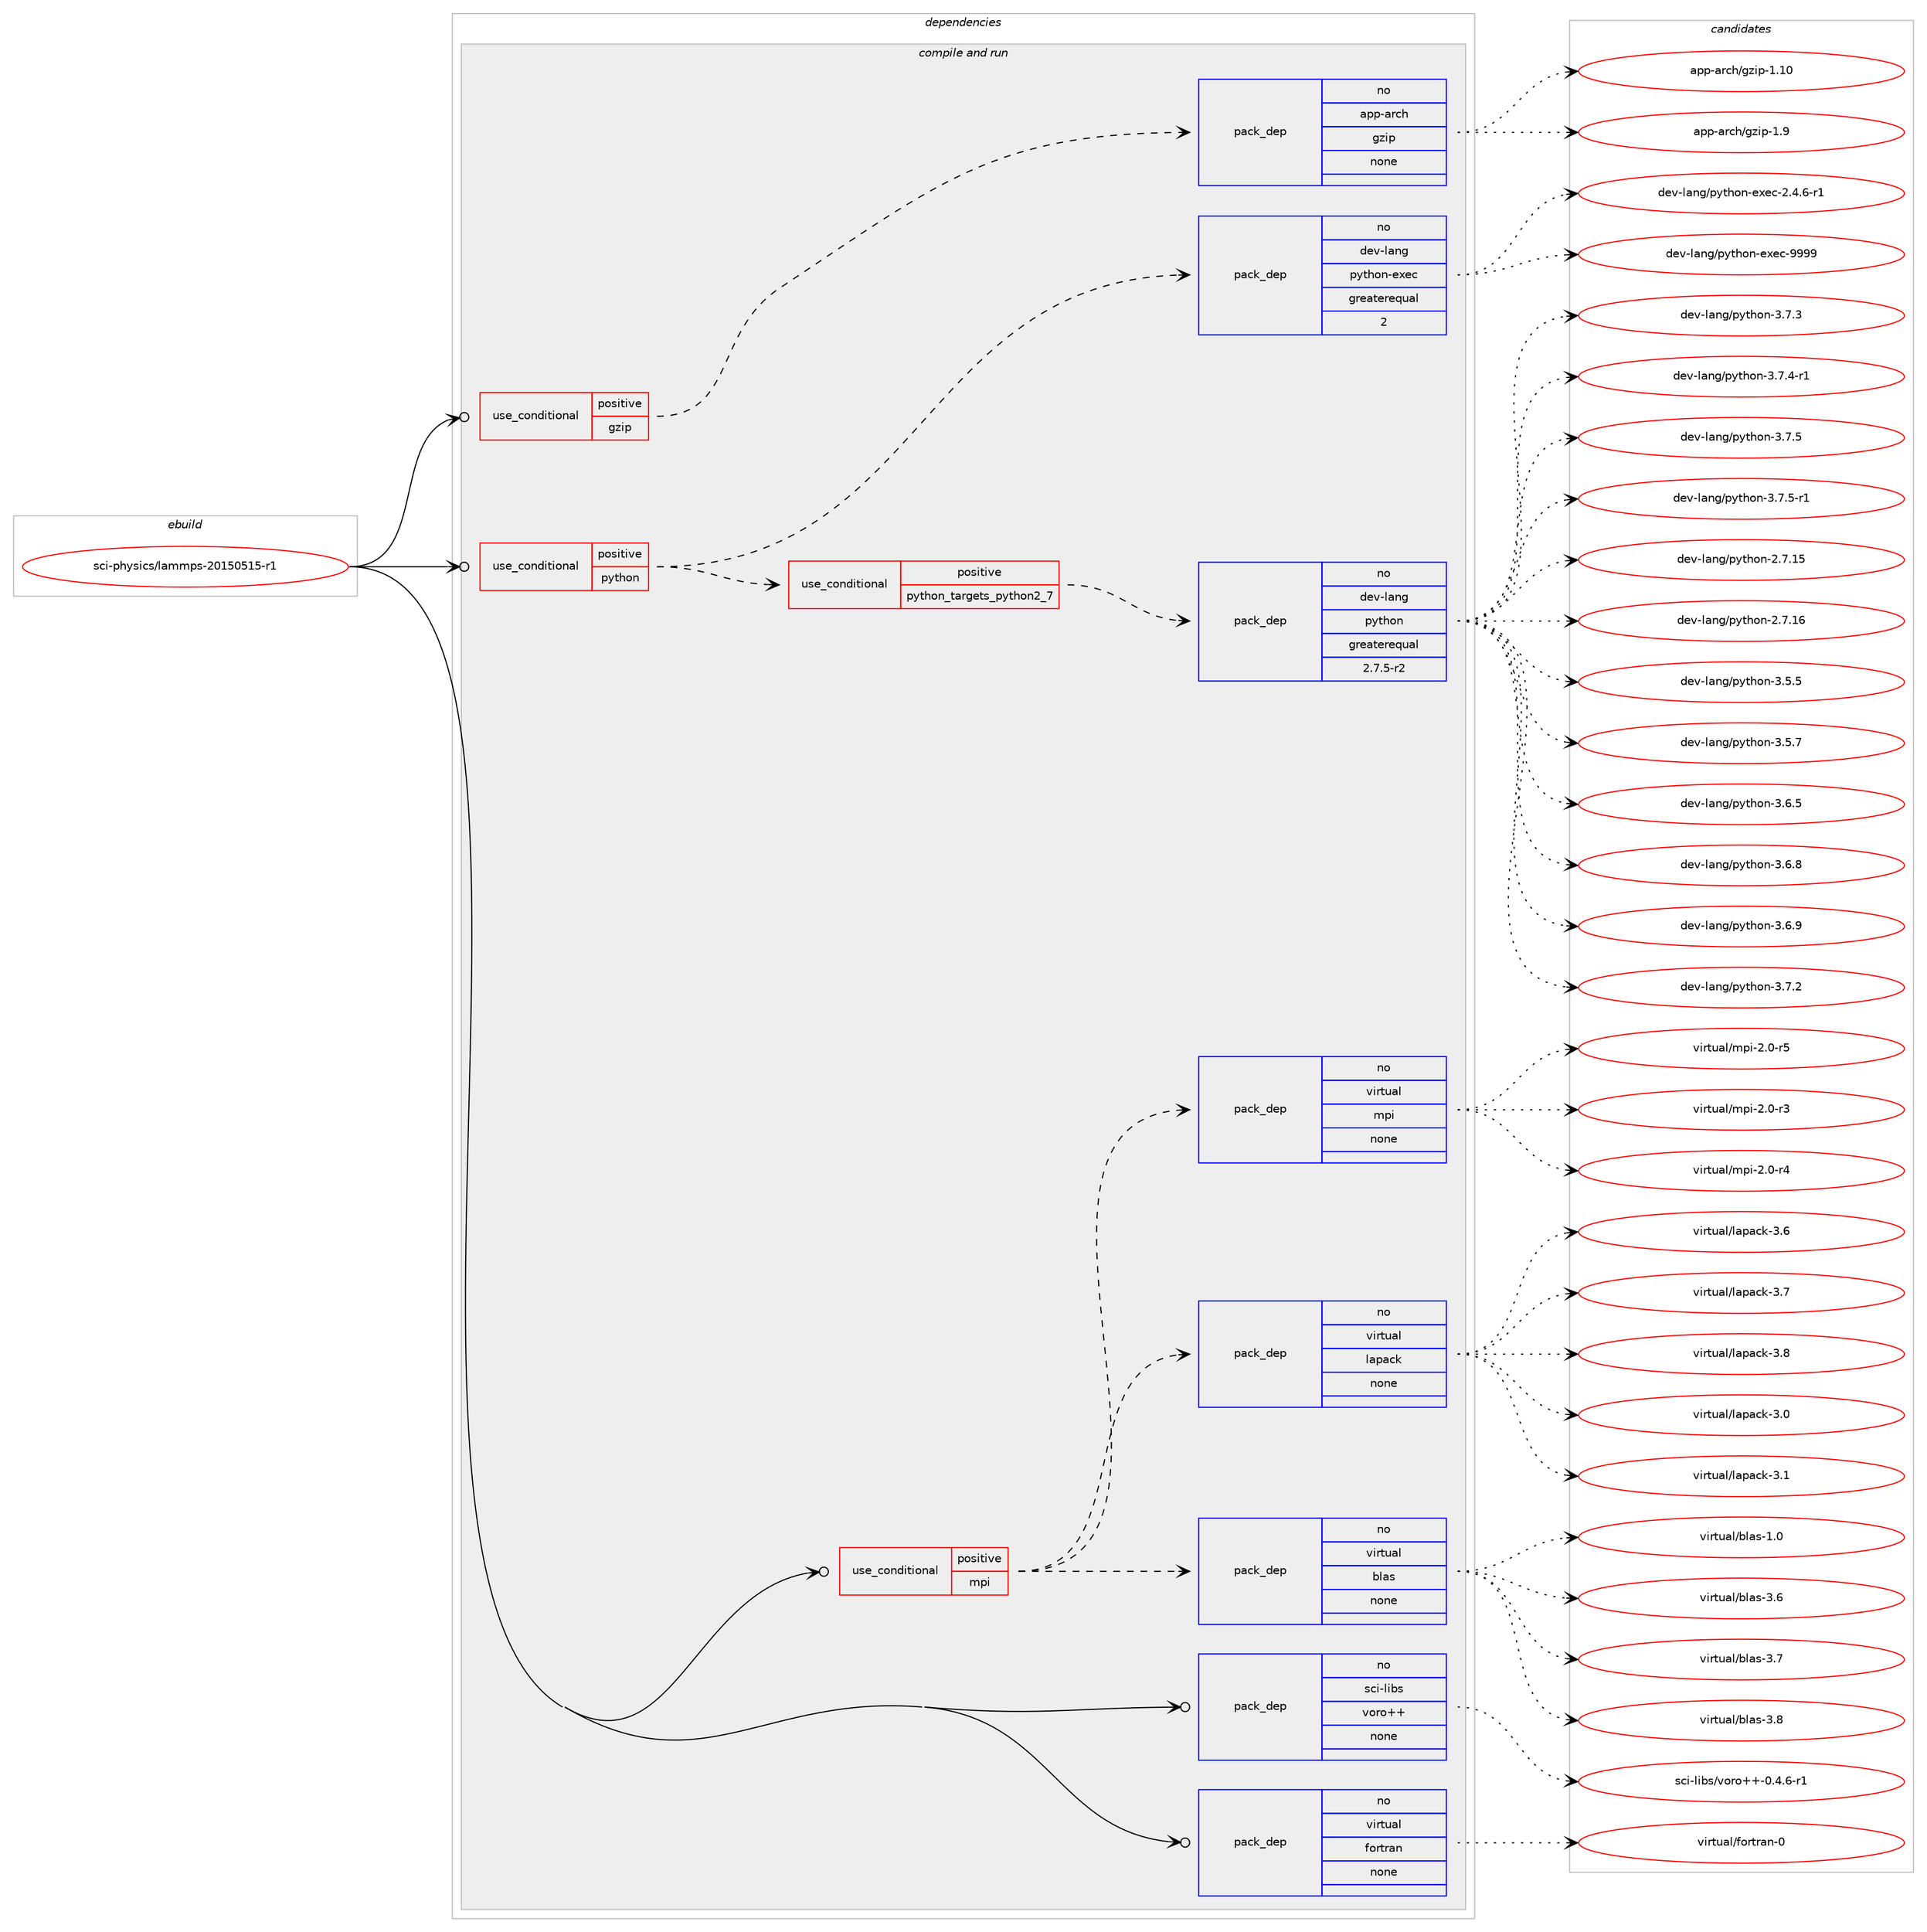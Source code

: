 digraph prolog {

# *************
# Graph options
# *************

newrank=true;
concentrate=true;
compound=true;
graph [rankdir=LR,fontname=Helvetica,fontsize=10,ranksep=1.5];#, ranksep=2.5, nodesep=0.2];
edge  [arrowhead=vee];
node  [fontname=Helvetica,fontsize=10];

# **********
# The ebuild
# **********

subgraph cluster_leftcol {
color=gray;
rank=same;
label=<<i>ebuild</i>>;
id [label="sci-physics/lammps-20150515-r1", color=red, width=4, href="../sci-physics/lammps-20150515-r1.svg"];
}

# ****************
# The dependencies
# ****************

subgraph cluster_midcol {
color=gray;
label=<<i>dependencies</i>>;
subgraph cluster_compile {
fillcolor="#eeeeee";
style=filled;
label=<<i>compile</i>>;
}
subgraph cluster_compileandrun {
fillcolor="#eeeeee";
style=filled;
label=<<i>compile and run</i>>;
subgraph cond209559 {
dependency863405 [label=<<TABLE BORDER="0" CELLBORDER="1" CELLSPACING="0" CELLPADDING="4"><TR><TD ROWSPAN="3" CELLPADDING="10">use_conditional</TD></TR><TR><TD>positive</TD></TR><TR><TD>gzip</TD></TR></TABLE>>, shape=none, color=red];
subgraph pack638578 {
dependency863406 [label=<<TABLE BORDER="0" CELLBORDER="1" CELLSPACING="0" CELLPADDING="4" WIDTH="220"><TR><TD ROWSPAN="6" CELLPADDING="30">pack_dep</TD></TR><TR><TD WIDTH="110">no</TD></TR><TR><TD>app-arch</TD></TR><TR><TD>gzip</TD></TR><TR><TD>none</TD></TR><TR><TD></TD></TR></TABLE>>, shape=none, color=blue];
}
dependency863405:e -> dependency863406:w [weight=20,style="dashed",arrowhead="vee"];
}
id:e -> dependency863405:w [weight=20,style="solid",arrowhead="odotvee"];
subgraph cond209560 {
dependency863407 [label=<<TABLE BORDER="0" CELLBORDER="1" CELLSPACING="0" CELLPADDING="4"><TR><TD ROWSPAN="3" CELLPADDING="10">use_conditional</TD></TR><TR><TD>positive</TD></TR><TR><TD>mpi</TD></TR></TABLE>>, shape=none, color=red];
subgraph pack638579 {
dependency863408 [label=<<TABLE BORDER="0" CELLBORDER="1" CELLSPACING="0" CELLPADDING="4" WIDTH="220"><TR><TD ROWSPAN="6" CELLPADDING="30">pack_dep</TD></TR><TR><TD WIDTH="110">no</TD></TR><TR><TD>virtual</TD></TR><TR><TD>blas</TD></TR><TR><TD>none</TD></TR><TR><TD></TD></TR></TABLE>>, shape=none, color=blue];
}
dependency863407:e -> dependency863408:w [weight=20,style="dashed",arrowhead="vee"];
subgraph pack638580 {
dependency863409 [label=<<TABLE BORDER="0" CELLBORDER="1" CELLSPACING="0" CELLPADDING="4" WIDTH="220"><TR><TD ROWSPAN="6" CELLPADDING="30">pack_dep</TD></TR><TR><TD WIDTH="110">no</TD></TR><TR><TD>virtual</TD></TR><TR><TD>lapack</TD></TR><TR><TD>none</TD></TR><TR><TD></TD></TR></TABLE>>, shape=none, color=blue];
}
dependency863407:e -> dependency863409:w [weight=20,style="dashed",arrowhead="vee"];
subgraph pack638581 {
dependency863410 [label=<<TABLE BORDER="0" CELLBORDER="1" CELLSPACING="0" CELLPADDING="4" WIDTH="220"><TR><TD ROWSPAN="6" CELLPADDING="30">pack_dep</TD></TR><TR><TD WIDTH="110">no</TD></TR><TR><TD>virtual</TD></TR><TR><TD>mpi</TD></TR><TR><TD>none</TD></TR><TR><TD></TD></TR></TABLE>>, shape=none, color=blue];
}
dependency863407:e -> dependency863410:w [weight=20,style="dashed",arrowhead="vee"];
}
id:e -> dependency863407:w [weight=20,style="solid",arrowhead="odotvee"];
subgraph cond209561 {
dependency863411 [label=<<TABLE BORDER="0" CELLBORDER="1" CELLSPACING="0" CELLPADDING="4"><TR><TD ROWSPAN="3" CELLPADDING="10">use_conditional</TD></TR><TR><TD>positive</TD></TR><TR><TD>python</TD></TR></TABLE>>, shape=none, color=red];
subgraph cond209562 {
dependency863412 [label=<<TABLE BORDER="0" CELLBORDER="1" CELLSPACING="0" CELLPADDING="4"><TR><TD ROWSPAN="3" CELLPADDING="10">use_conditional</TD></TR><TR><TD>positive</TD></TR><TR><TD>python_targets_python2_7</TD></TR></TABLE>>, shape=none, color=red];
subgraph pack638582 {
dependency863413 [label=<<TABLE BORDER="0" CELLBORDER="1" CELLSPACING="0" CELLPADDING="4" WIDTH="220"><TR><TD ROWSPAN="6" CELLPADDING="30">pack_dep</TD></TR><TR><TD WIDTH="110">no</TD></TR><TR><TD>dev-lang</TD></TR><TR><TD>python</TD></TR><TR><TD>greaterequal</TD></TR><TR><TD>2.7.5-r2</TD></TR></TABLE>>, shape=none, color=blue];
}
dependency863412:e -> dependency863413:w [weight=20,style="dashed",arrowhead="vee"];
}
dependency863411:e -> dependency863412:w [weight=20,style="dashed",arrowhead="vee"];
subgraph pack638583 {
dependency863414 [label=<<TABLE BORDER="0" CELLBORDER="1" CELLSPACING="0" CELLPADDING="4" WIDTH="220"><TR><TD ROWSPAN="6" CELLPADDING="30">pack_dep</TD></TR><TR><TD WIDTH="110">no</TD></TR><TR><TD>dev-lang</TD></TR><TR><TD>python-exec</TD></TR><TR><TD>greaterequal</TD></TR><TR><TD>2</TD></TR></TABLE>>, shape=none, color=blue];
}
dependency863411:e -> dependency863414:w [weight=20,style="dashed",arrowhead="vee"];
}
id:e -> dependency863411:w [weight=20,style="solid",arrowhead="odotvee"];
subgraph pack638584 {
dependency863415 [label=<<TABLE BORDER="0" CELLBORDER="1" CELLSPACING="0" CELLPADDING="4" WIDTH="220"><TR><TD ROWSPAN="6" CELLPADDING="30">pack_dep</TD></TR><TR><TD WIDTH="110">no</TD></TR><TR><TD>sci-libs</TD></TR><TR><TD>voro++</TD></TR><TR><TD>none</TD></TR><TR><TD></TD></TR></TABLE>>, shape=none, color=blue];
}
id:e -> dependency863415:w [weight=20,style="solid",arrowhead="odotvee"];
subgraph pack638585 {
dependency863416 [label=<<TABLE BORDER="0" CELLBORDER="1" CELLSPACING="0" CELLPADDING="4" WIDTH="220"><TR><TD ROWSPAN="6" CELLPADDING="30">pack_dep</TD></TR><TR><TD WIDTH="110">no</TD></TR><TR><TD>virtual</TD></TR><TR><TD>fortran</TD></TR><TR><TD>none</TD></TR><TR><TD></TD></TR></TABLE>>, shape=none, color=blue];
}
id:e -> dependency863416:w [weight=20,style="solid",arrowhead="odotvee"];
}
subgraph cluster_run {
fillcolor="#eeeeee";
style=filled;
label=<<i>run</i>>;
}
}

# **************
# The candidates
# **************

subgraph cluster_choices {
rank=same;
color=gray;
label=<<i>candidates</i>>;

subgraph choice638578 {
color=black;
nodesep=1;
choice97112112459711499104471031221051124549464948 [label="app-arch/gzip-1.10", color=red, width=4,href="../app-arch/gzip-1.10.svg"];
choice971121124597114991044710312210511245494657 [label="app-arch/gzip-1.9", color=red, width=4,href="../app-arch/gzip-1.9.svg"];
dependency863406:e -> choice97112112459711499104471031221051124549464948:w [style=dotted,weight="100"];
dependency863406:e -> choice971121124597114991044710312210511245494657:w [style=dotted,weight="100"];
}
subgraph choice638579 {
color=black;
nodesep=1;
choice1181051141161179710847981089711545494648 [label="virtual/blas-1.0", color=red, width=4,href="../virtual/blas-1.0.svg"];
choice1181051141161179710847981089711545514654 [label="virtual/blas-3.6", color=red, width=4,href="../virtual/blas-3.6.svg"];
choice1181051141161179710847981089711545514655 [label="virtual/blas-3.7", color=red, width=4,href="../virtual/blas-3.7.svg"];
choice1181051141161179710847981089711545514656 [label="virtual/blas-3.8", color=red, width=4,href="../virtual/blas-3.8.svg"];
dependency863408:e -> choice1181051141161179710847981089711545494648:w [style=dotted,weight="100"];
dependency863408:e -> choice1181051141161179710847981089711545514654:w [style=dotted,weight="100"];
dependency863408:e -> choice1181051141161179710847981089711545514655:w [style=dotted,weight="100"];
dependency863408:e -> choice1181051141161179710847981089711545514656:w [style=dotted,weight="100"];
}
subgraph choice638580 {
color=black;
nodesep=1;
choice118105114116117971084710897112979910745514648 [label="virtual/lapack-3.0", color=red, width=4,href="../virtual/lapack-3.0.svg"];
choice118105114116117971084710897112979910745514649 [label="virtual/lapack-3.1", color=red, width=4,href="../virtual/lapack-3.1.svg"];
choice118105114116117971084710897112979910745514654 [label="virtual/lapack-3.6", color=red, width=4,href="../virtual/lapack-3.6.svg"];
choice118105114116117971084710897112979910745514655 [label="virtual/lapack-3.7", color=red, width=4,href="../virtual/lapack-3.7.svg"];
choice118105114116117971084710897112979910745514656 [label="virtual/lapack-3.8", color=red, width=4,href="../virtual/lapack-3.8.svg"];
dependency863409:e -> choice118105114116117971084710897112979910745514648:w [style=dotted,weight="100"];
dependency863409:e -> choice118105114116117971084710897112979910745514649:w [style=dotted,weight="100"];
dependency863409:e -> choice118105114116117971084710897112979910745514654:w [style=dotted,weight="100"];
dependency863409:e -> choice118105114116117971084710897112979910745514655:w [style=dotted,weight="100"];
dependency863409:e -> choice118105114116117971084710897112979910745514656:w [style=dotted,weight="100"];
}
subgraph choice638581 {
color=black;
nodesep=1;
choice1181051141161179710847109112105455046484511451 [label="virtual/mpi-2.0-r3", color=red, width=4,href="../virtual/mpi-2.0-r3.svg"];
choice1181051141161179710847109112105455046484511452 [label="virtual/mpi-2.0-r4", color=red, width=4,href="../virtual/mpi-2.0-r4.svg"];
choice1181051141161179710847109112105455046484511453 [label="virtual/mpi-2.0-r5", color=red, width=4,href="../virtual/mpi-2.0-r5.svg"];
dependency863410:e -> choice1181051141161179710847109112105455046484511451:w [style=dotted,weight="100"];
dependency863410:e -> choice1181051141161179710847109112105455046484511452:w [style=dotted,weight="100"];
dependency863410:e -> choice1181051141161179710847109112105455046484511453:w [style=dotted,weight="100"];
}
subgraph choice638582 {
color=black;
nodesep=1;
choice10010111845108971101034711212111610411111045504655464953 [label="dev-lang/python-2.7.15", color=red, width=4,href="../dev-lang/python-2.7.15.svg"];
choice10010111845108971101034711212111610411111045504655464954 [label="dev-lang/python-2.7.16", color=red, width=4,href="../dev-lang/python-2.7.16.svg"];
choice100101118451089711010347112121116104111110455146534653 [label="dev-lang/python-3.5.5", color=red, width=4,href="../dev-lang/python-3.5.5.svg"];
choice100101118451089711010347112121116104111110455146534655 [label="dev-lang/python-3.5.7", color=red, width=4,href="../dev-lang/python-3.5.7.svg"];
choice100101118451089711010347112121116104111110455146544653 [label="dev-lang/python-3.6.5", color=red, width=4,href="../dev-lang/python-3.6.5.svg"];
choice100101118451089711010347112121116104111110455146544656 [label="dev-lang/python-3.6.8", color=red, width=4,href="../dev-lang/python-3.6.8.svg"];
choice100101118451089711010347112121116104111110455146544657 [label="dev-lang/python-3.6.9", color=red, width=4,href="../dev-lang/python-3.6.9.svg"];
choice100101118451089711010347112121116104111110455146554650 [label="dev-lang/python-3.7.2", color=red, width=4,href="../dev-lang/python-3.7.2.svg"];
choice100101118451089711010347112121116104111110455146554651 [label="dev-lang/python-3.7.3", color=red, width=4,href="../dev-lang/python-3.7.3.svg"];
choice1001011184510897110103471121211161041111104551465546524511449 [label="dev-lang/python-3.7.4-r1", color=red, width=4,href="../dev-lang/python-3.7.4-r1.svg"];
choice100101118451089711010347112121116104111110455146554653 [label="dev-lang/python-3.7.5", color=red, width=4,href="../dev-lang/python-3.7.5.svg"];
choice1001011184510897110103471121211161041111104551465546534511449 [label="dev-lang/python-3.7.5-r1", color=red, width=4,href="../dev-lang/python-3.7.5-r1.svg"];
dependency863413:e -> choice10010111845108971101034711212111610411111045504655464953:w [style=dotted,weight="100"];
dependency863413:e -> choice10010111845108971101034711212111610411111045504655464954:w [style=dotted,weight="100"];
dependency863413:e -> choice100101118451089711010347112121116104111110455146534653:w [style=dotted,weight="100"];
dependency863413:e -> choice100101118451089711010347112121116104111110455146534655:w [style=dotted,weight="100"];
dependency863413:e -> choice100101118451089711010347112121116104111110455146544653:w [style=dotted,weight="100"];
dependency863413:e -> choice100101118451089711010347112121116104111110455146544656:w [style=dotted,weight="100"];
dependency863413:e -> choice100101118451089711010347112121116104111110455146544657:w [style=dotted,weight="100"];
dependency863413:e -> choice100101118451089711010347112121116104111110455146554650:w [style=dotted,weight="100"];
dependency863413:e -> choice100101118451089711010347112121116104111110455146554651:w [style=dotted,weight="100"];
dependency863413:e -> choice1001011184510897110103471121211161041111104551465546524511449:w [style=dotted,weight="100"];
dependency863413:e -> choice100101118451089711010347112121116104111110455146554653:w [style=dotted,weight="100"];
dependency863413:e -> choice1001011184510897110103471121211161041111104551465546534511449:w [style=dotted,weight="100"];
}
subgraph choice638583 {
color=black;
nodesep=1;
choice10010111845108971101034711212111610411111045101120101994550465246544511449 [label="dev-lang/python-exec-2.4.6-r1", color=red, width=4,href="../dev-lang/python-exec-2.4.6-r1.svg"];
choice10010111845108971101034711212111610411111045101120101994557575757 [label="dev-lang/python-exec-9999", color=red, width=4,href="../dev-lang/python-exec-9999.svg"];
dependency863414:e -> choice10010111845108971101034711212111610411111045101120101994550465246544511449:w [style=dotted,weight="100"];
dependency863414:e -> choice10010111845108971101034711212111610411111045101120101994557575757:w [style=dotted,weight="100"];
}
subgraph choice638584 {
color=black;
nodesep=1;
choice1159910545108105981154711811111411143434548465246544511449 [label="sci-libs/voro++-0.4.6-r1", color=red, width=4,href="../sci-libs/voro++-0.4.6-r1.svg"];
dependency863415:e -> choice1159910545108105981154711811111411143434548465246544511449:w [style=dotted,weight="100"];
}
subgraph choice638585 {
color=black;
nodesep=1;
choice1181051141161179710847102111114116114971104548 [label="virtual/fortran-0", color=red, width=4,href="../virtual/fortran-0.svg"];
dependency863416:e -> choice1181051141161179710847102111114116114971104548:w [style=dotted,weight="100"];
}
}

}
